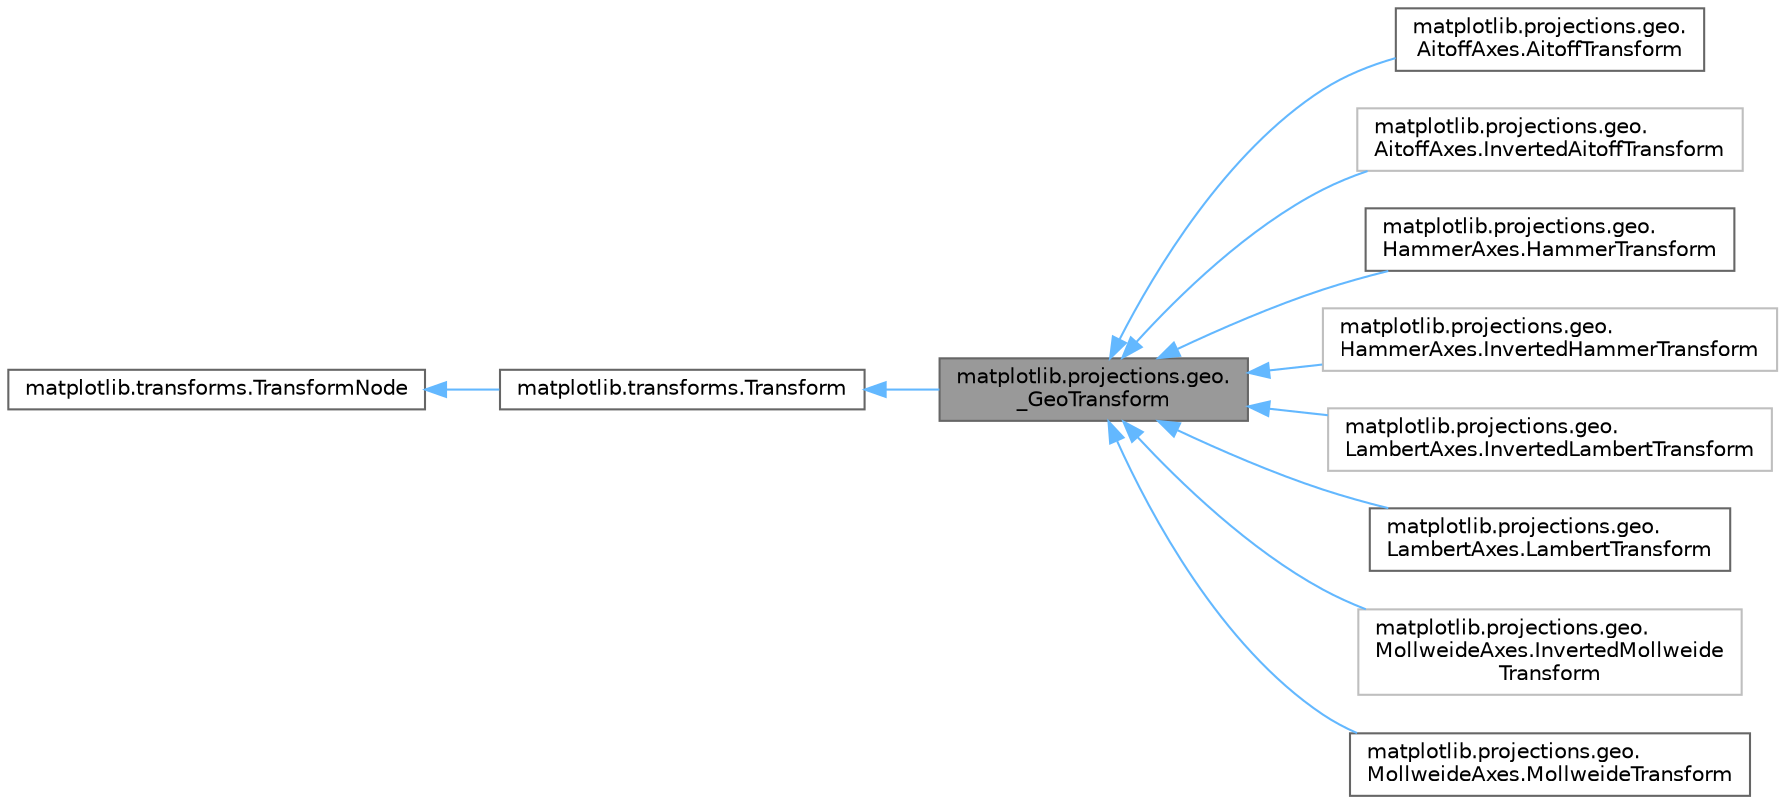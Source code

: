 digraph "matplotlib.projections.geo._GeoTransform"
{
 // LATEX_PDF_SIZE
  bgcolor="transparent";
  edge [fontname=Helvetica,fontsize=10,labelfontname=Helvetica,labelfontsize=10];
  node [fontname=Helvetica,fontsize=10,shape=box,height=0.2,width=0.4];
  rankdir="LR";
  Node1 [id="Node000001",label="matplotlib.projections.geo.\l_GeoTransform",height=0.2,width=0.4,color="gray40", fillcolor="grey60", style="filled", fontcolor="black",tooltip=" "];
  Node2 -> Node1 [id="edge1_Node000001_Node000002",dir="back",color="steelblue1",style="solid",tooltip=" "];
  Node2 [id="Node000002",label="matplotlib.transforms.Transform",height=0.2,width=0.4,color="gray40", fillcolor="white", style="filled",URL="$db/df6/classmatplotlib_1_1transforms_1_1Transform.html",tooltip=" "];
  Node3 -> Node2 [id="edge2_Node000002_Node000003",dir="back",color="steelblue1",style="solid",tooltip=" "];
  Node3 [id="Node000003",label="matplotlib.transforms.TransformNode",height=0.2,width=0.4,color="gray40", fillcolor="white", style="filled",URL="$d0/da9/classmatplotlib_1_1transforms_1_1TransformNode.html",tooltip=" "];
  Node1 -> Node4 [id="edge3_Node000001_Node000004",dir="back",color="steelblue1",style="solid",tooltip=" "];
  Node4 [id="Node000004",label="matplotlib.projections.geo.\lAitoffAxes.AitoffTransform",height=0.2,width=0.4,color="gray40", fillcolor="white", style="filled",URL="$d2/da2/classmatplotlib_1_1projections_1_1geo_1_1AitoffAxes_1_1AitoffTransform.html",tooltip=" "];
  Node1 -> Node5 [id="edge4_Node000001_Node000005",dir="back",color="steelblue1",style="solid",tooltip=" "];
  Node5 [id="Node000005",label="matplotlib.projections.geo.\lAitoffAxes.InvertedAitoffTransform",height=0.2,width=0.4,color="grey75", fillcolor="white", style="filled",URL="$d7/d55/classmatplotlib_1_1projections_1_1geo_1_1AitoffAxes_1_1InvertedAitoffTransform.html",tooltip=" "];
  Node1 -> Node6 [id="edge5_Node000001_Node000006",dir="back",color="steelblue1",style="solid",tooltip=" "];
  Node6 [id="Node000006",label="matplotlib.projections.geo.\lHammerAxes.HammerTransform",height=0.2,width=0.4,color="gray40", fillcolor="white", style="filled",URL="$d7/d92/classmatplotlib_1_1projections_1_1geo_1_1HammerAxes_1_1HammerTransform.html",tooltip=" "];
  Node1 -> Node7 [id="edge6_Node000001_Node000007",dir="back",color="steelblue1",style="solid",tooltip=" "];
  Node7 [id="Node000007",label="matplotlib.projections.geo.\lHammerAxes.InvertedHammerTransform",height=0.2,width=0.4,color="grey75", fillcolor="white", style="filled",URL="$de/d9f/classmatplotlib_1_1projections_1_1geo_1_1HammerAxes_1_1InvertedHammerTransform.html",tooltip=" "];
  Node1 -> Node8 [id="edge7_Node000001_Node000008",dir="back",color="steelblue1",style="solid",tooltip=" "];
  Node8 [id="Node000008",label="matplotlib.projections.geo.\lLambertAxes.InvertedLambertTransform",height=0.2,width=0.4,color="grey75", fillcolor="white", style="filled",URL="$d6/d56/classmatplotlib_1_1projections_1_1geo_1_1LambertAxes_1_1InvertedLambertTransform.html",tooltip=" "];
  Node1 -> Node9 [id="edge8_Node000001_Node000009",dir="back",color="steelblue1",style="solid",tooltip=" "];
  Node9 [id="Node000009",label="matplotlib.projections.geo.\lLambertAxes.LambertTransform",height=0.2,width=0.4,color="gray40", fillcolor="white", style="filled",URL="$d4/d70/classmatplotlib_1_1projections_1_1geo_1_1LambertAxes_1_1LambertTransform.html",tooltip=" "];
  Node1 -> Node10 [id="edge9_Node000001_Node000010",dir="back",color="steelblue1",style="solid",tooltip=" "];
  Node10 [id="Node000010",label="matplotlib.projections.geo.\lMollweideAxes.InvertedMollweide\lTransform",height=0.2,width=0.4,color="grey75", fillcolor="white", style="filled",URL="$db/df0/classmatplotlib_1_1projections_1_1geo_1_1MollweideAxes_1_1InvertedMollweideTransform.html",tooltip=" "];
  Node1 -> Node11 [id="edge10_Node000001_Node000011",dir="back",color="steelblue1",style="solid",tooltip=" "];
  Node11 [id="Node000011",label="matplotlib.projections.geo.\lMollweideAxes.MollweideTransform",height=0.2,width=0.4,color="gray40", fillcolor="white", style="filled",URL="$d5/d4f/classmatplotlib_1_1projections_1_1geo_1_1MollweideAxes_1_1MollweideTransform.html",tooltip=" "];
}
